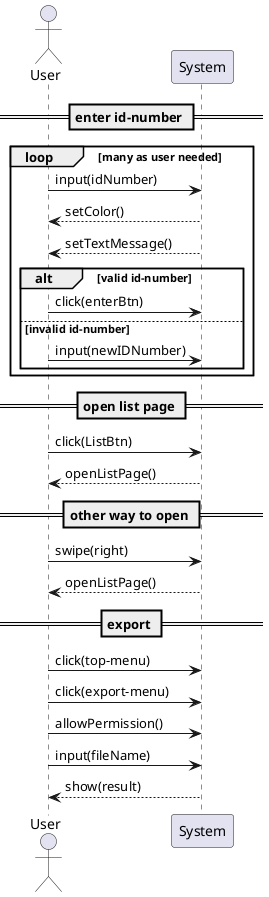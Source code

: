 @startuml
actor User
participant System

== enter id-number ==

loop many as user needed
    User -> System: input(idNumber)
    User <-- System: setColor()
    User <-- System: setTextMessage()
    alt valid id-number
        User -> System: click(enterBtn)
    else invalid id-number
       User -> System: input(newIDNumber)
    end
end

== open list page ==

User -> System: click(ListBtn)
User <-- System: openListPage()

== other way to open ==

User -> System: swipe(right)
User <-- System: openListPage()

== export ==

User -> System: click(top-menu)
User -> System: click(export-menu)
User -> System: allowPermission()
User -> System: input(fileName)
User <-- System: show(result)

@enduml